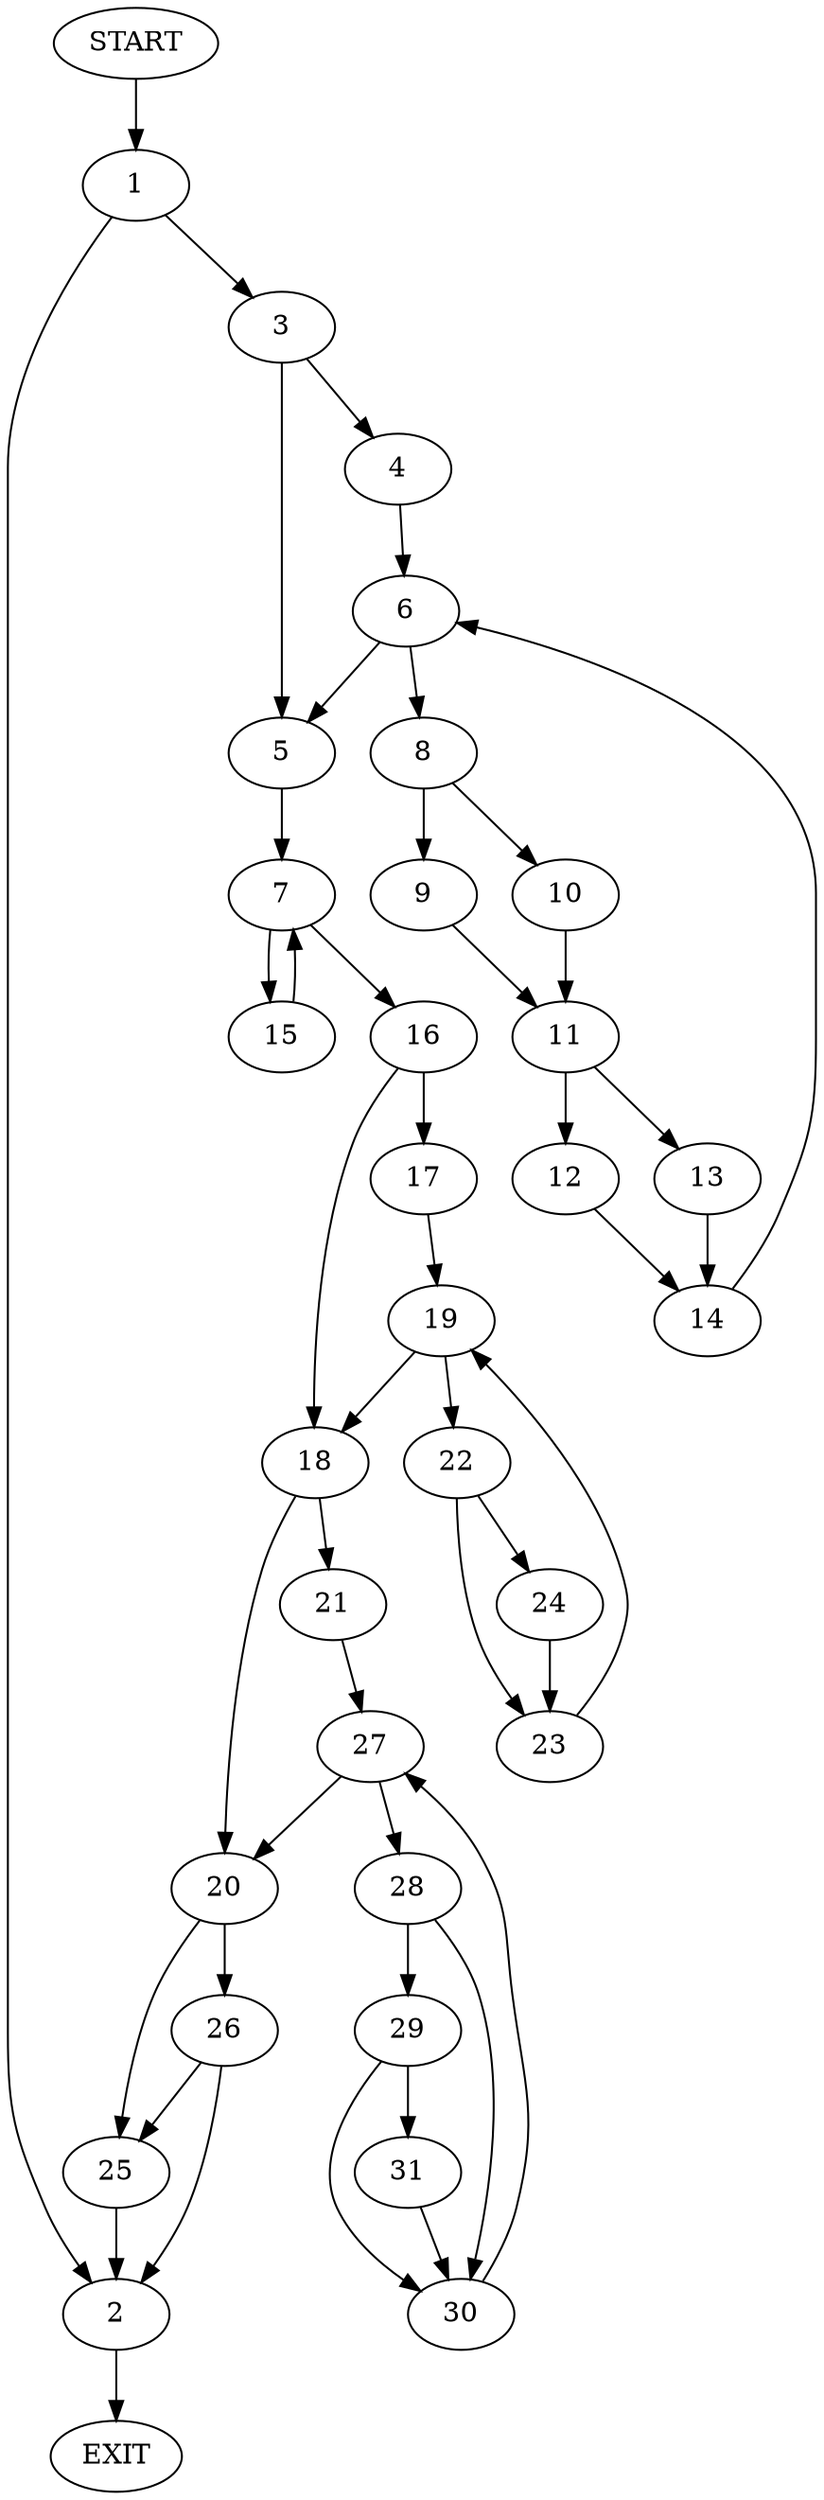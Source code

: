 digraph {
0 [label="START"]
32 [label="EXIT"]
0 -> 1
1 -> 2
1 -> 3
2 -> 32
3 -> 4
3 -> 5
4 -> 6
5 -> 7
6 -> 8
6 -> 5
8 -> 9
8 -> 10
10 -> 11
9 -> 11
11 -> 12
11 -> 13
12 -> 14
13 -> 14
14 -> 6
7 -> 15
7 -> 16
15 -> 7
16 -> 17
16 -> 18
17 -> 19
18 -> 20
18 -> 21
19 -> 22
19 -> 18
22 -> 23
22 -> 24
23 -> 19
24 -> 23
20 -> 25
20 -> 26
21 -> 27
27 -> 28
27 -> 20
28 -> 29
28 -> 30
29 -> 30
29 -> 31
30 -> 27
31 -> 30
26 -> 25
26 -> 2
25 -> 2
}
